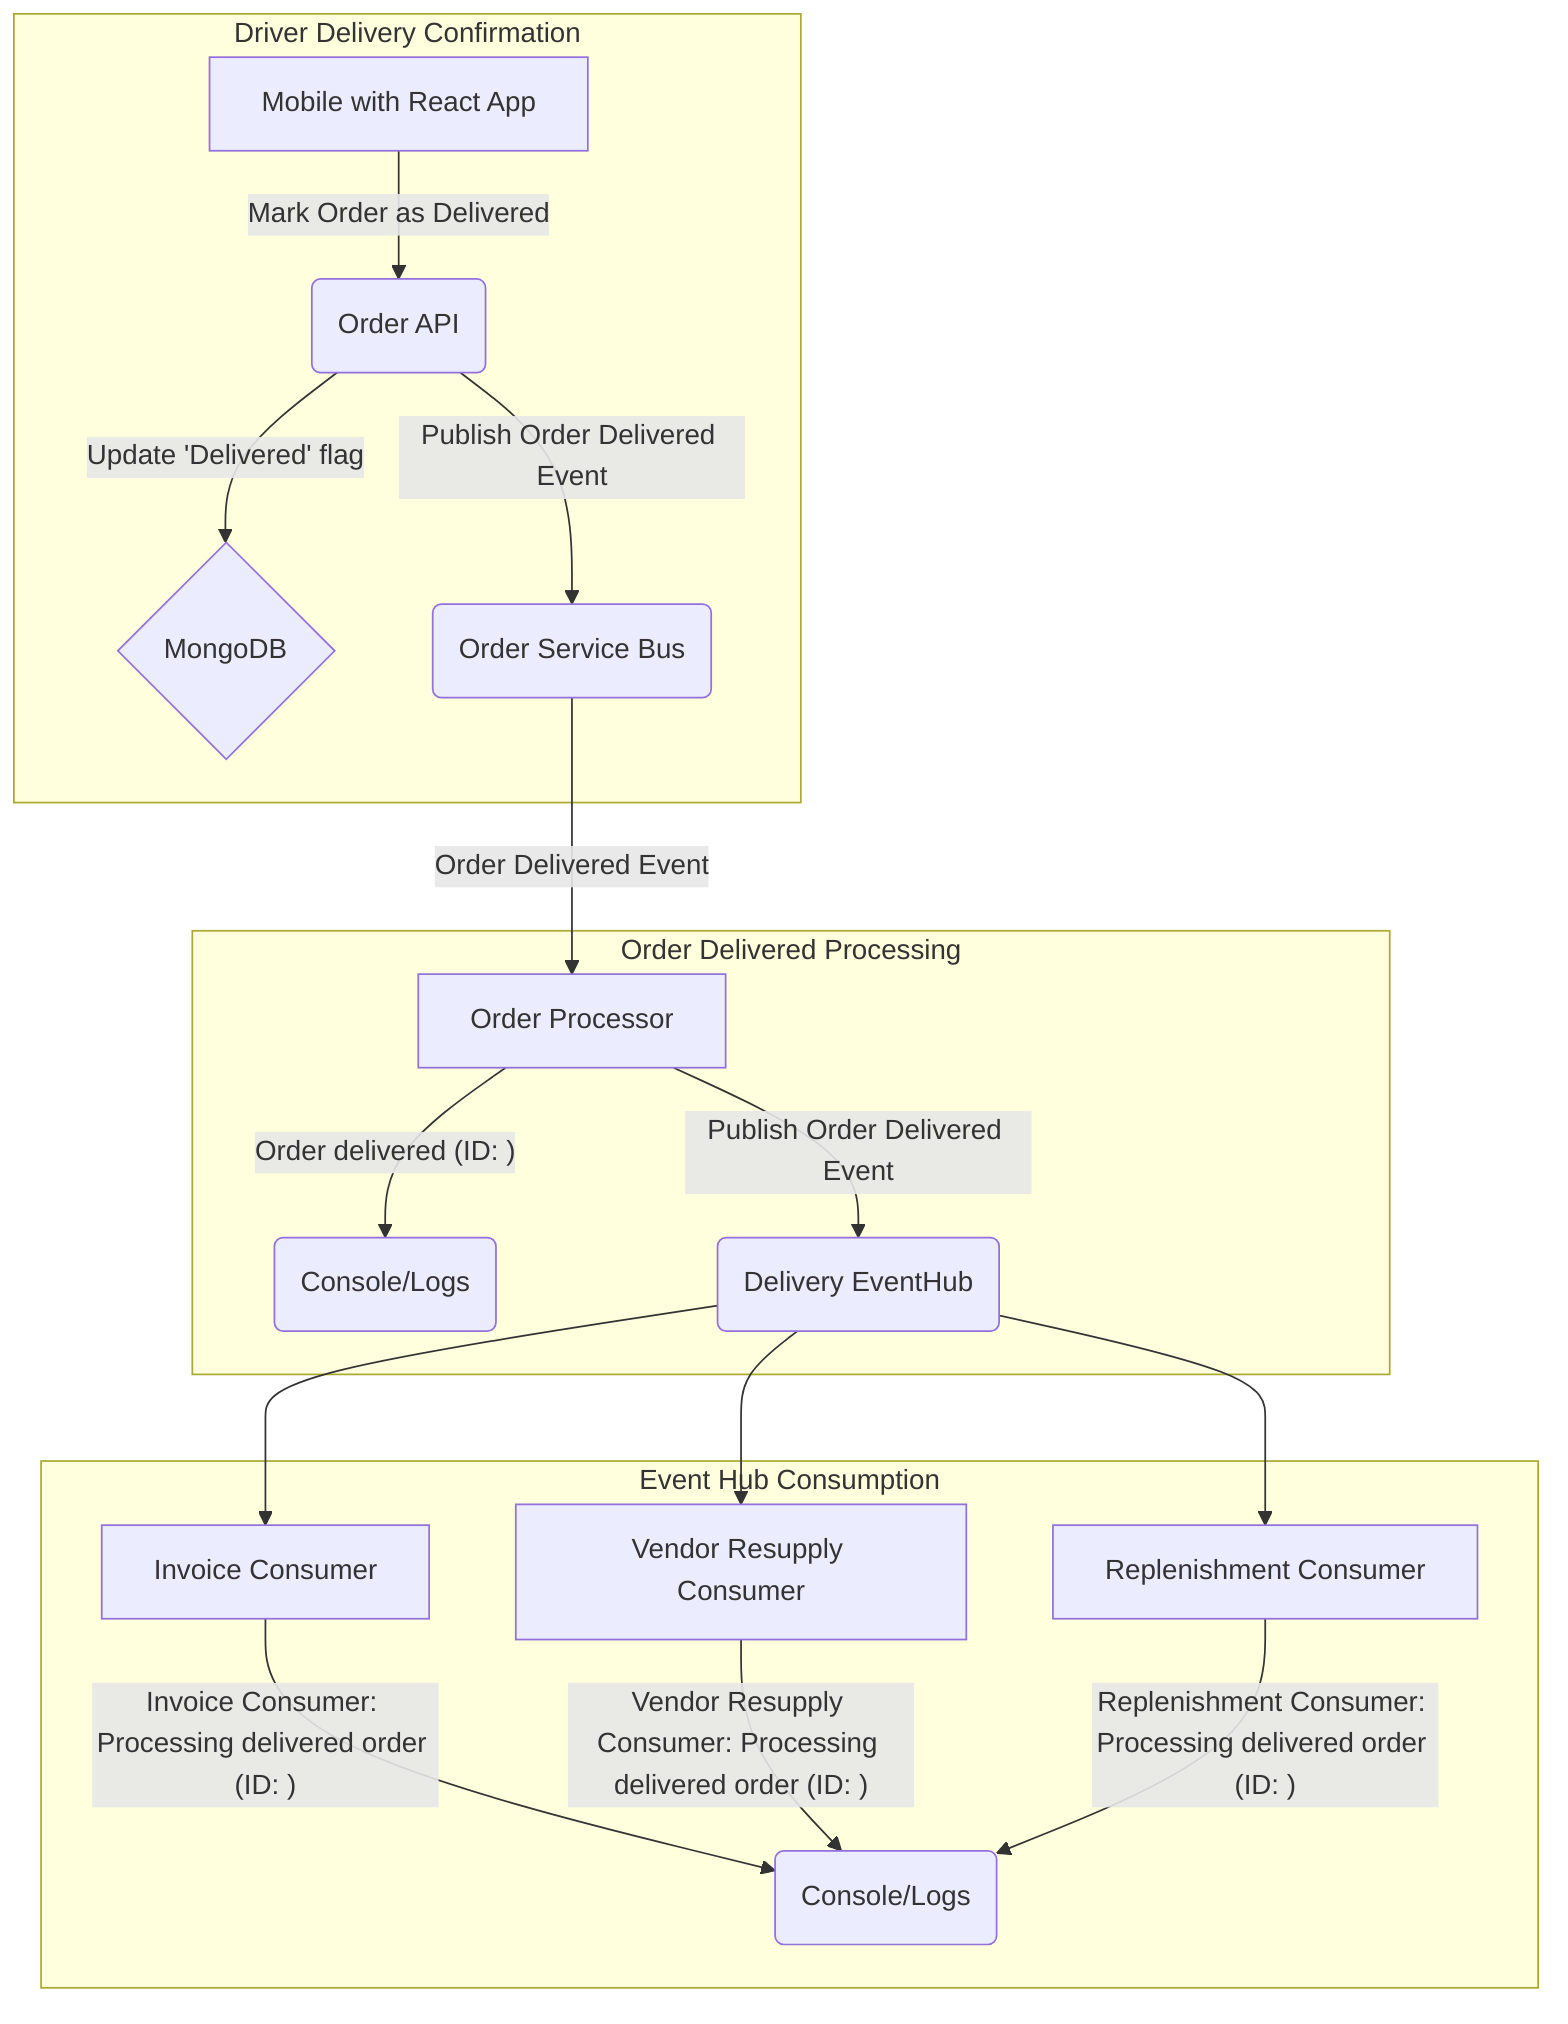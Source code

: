 graph TD
    subgraph Driver Delivery Confirmation
        H[Mobile with React App] -- Mark Order as Delivered --> I(Order API)
        I -- Update 'Delivered' flag --> J{MongoDB}        
        I -- Publish Order Delivered Event --> K(Order Service Bus)
    end

    subgraph Order Delivered Processing
        K -- Order Delivered Event --> L[Order Processor]
        L -- "Order delivered (ID: <order_id>)" --> M(Console/Logs)        
        L -- Publish Order Delivered Event --> O(Delivery EventHub)
    end

    subgraph Event Hub Consumption
        O(Delivery EventHub) --> P[Invoice Consumer]
        P -- "Invoice Consumer: Processing delivered order (ID: <order_id>)" --> Q(Console/Logs)

        O --> R[Vendor Resupply Consumer]
        R -- "Vendor Resupply Consumer: Processing delivered order (ID: <order_id>)" --> Q

        O --> S[Replenishment Consumer]
        S -- "Replenishment Consumer: Processing delivered order (ID: <order_id>)" --> Q
    end
